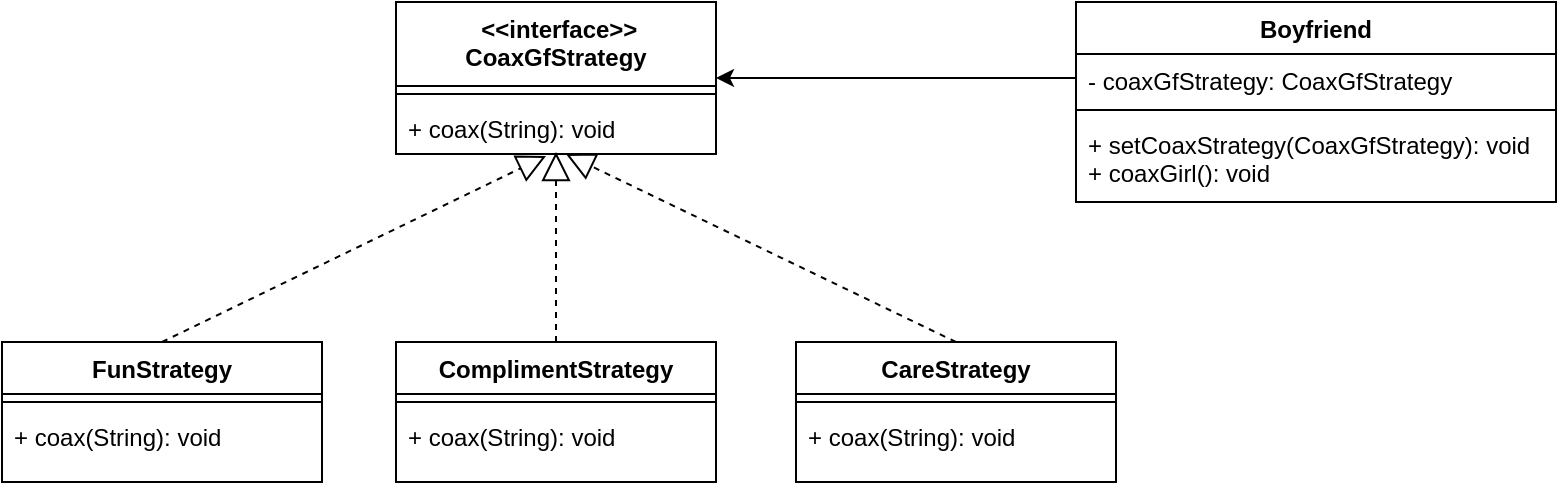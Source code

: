 <mxfile version="18.0.6" type="device"><diagram id="qekoS40VAbVcBSTxTQCF" name="第 1 页"><mxGraphModel dx="1059" dy="857" grid="1" gridSize="10" guides="1" tooltips="1" connect="1" arrows="1" fold="1" page="1" pageScale="1" pageWidth="827" pageHeight="1169" math="0" shadow="0"><root><mxCell id="0"/><mxCell id="1" parent="0"/><mxCell id="Luxx7Mhc73NXa_kB0dSB-1" value=" &lt;&lt;interface&gt;&gt;&#10;CoaxGfStrategy" style="swimlane;fontStyle=1;align=center;verticalAlign=top;childLayout=stackLayout;horizontal=1;startSize=42;horizontalStack=0;resizeParent=1;resizeParentMax=0;resizeLast=0;collapsible=1;marginBottom=0;" parent="1" vertex="1"><mxGeometry x="210" y="210" width="160" height="76" as="geometry"/></mxCell><mxCell id="Luxx7Mhc73NXa_kB0dSB-2" value="" style="line;strokeWidth=1;fillColor=none;align=left;verticalAlign=middle;spacingTop=-1;spacingLeft=3;spacingRight=3;rotatable=0;labelPosition=right;points=[];portConstraint=eastwest;" parent="Luxx7Mhc73NXa_kB0dSB-1" vertex="1"><mxGeometry y="42" width="160" height="8" as="geometry"/></mxCell><mxCell id="Luxx7Mhc73NXa_kB0dSB-3" value="+ coax(String): void" style="text;strokeColor=none;fillColor=none;align=left;verticalAlign=top;spacingLeft=4;spacingRight=4;overflow=hidden;rotatable=0;points=[[0,0.5],[1,0.5]];portConstraint=eastwest;" parent="Luxx7Mhc73NXa_kB0dSB-1" vertex="1"><mxGeometry y="50" width="160" height="26" as="geometry"/></mxCell><mxCell id="Luxx7Mhc73NXa_kB0dSB-4" value="FunStrategy" style="swimlane;fontStyle=1;align=center;verticalAlign=top;childLayout=stackLayout;horizontal=1;startSize=26;horizontalStack=0;resizeParent=1;resizeParentMax=0;resizeLast=0;collapsible=1;marginBottom=0;" parent="1" vertex="1"><mxGeometry x="13" y="380" width="160" height="70" as="geometry"/></mxCell><mxCell id="Luxx7Mhc73NXa_kB0dSB-5" value="" style="line;strokeWidth=1;fillColor=none;align=left;verticalAlign=middle;spacingTop=-1;spacingLeft=3;spacingRight=3;rotatable=0;labelPosition=right;points=[];portConstraint=eastwest;" parent="Luxx7Mhc73NXa_kB0dSB-4" vertex="1"><mxGeometry y="26" width="160" height="8" as="geometry"/></mxCell><mxCell id="Luxx7Mhc73NXa_kB0dSB-6" value="+ coax(String): void" style="text;strokeColor=none;fillColor=none;align=left;verticalAlign=top;spacingLeft=4;spacingRight=4;overflow=hidden;rotatable=0;points=[[0,0.5],[1,0.5]];portConstraint=eastwest;" parent="Luxx7Mhc73NXa_kB0dSB-4" vertex="1"><mxGeometry y="34" width="160" height="36" as="geometry"/></mxCell><mxCell id="Luxx7Mhc73NXa_kB0dSB-7" value="" style="endArrow=block;dashed=1;endFill=0;endSize=12;html=1;exitX=0.5;exitY=0;exitDx=0;exitDy=0;entryX=0.469;entryY=1.038;entryDx=0;entryDy=0;entryPerimeter=0;" parent="1" source="Luxx7Mhc73NXa_kB0dSB-4" target="Luxx7Mhc73NXa_kB0dSB-3" edge="1"><mxGeometry width="160" relative="1" as="geometry"><mxPoint x="13" y="500" as="sourcePoint"/><mxPoint x="205" y="307" as="targetPoint"/></mxGeometry></mxCell><mxCell id="Luxx7Mhc73NXa_kB0dSB-8" value="" style="endArrow=block;dashed=1;endFill=0;endSize=12;html=1;exitX=0.5;exitY=0;exitDx=0;exitDy=0;entryX=0.5;entryY=0.962;entryDx=0;entryDy=0;entryPerimeter=0;" parent="1" source="Luxx7Mhc73NXa_kB0dSB-9" target="Luxx7Mhc73NXa_kB0dSB-3" edge="1"><mxGeometry width="160" relative="1" as="geometry"><mxPoint x="303" y="380" as="sourcePoint"/><mxPoint x="203" y="310" as="targetPoint"/></mxGeometry></mxCell><mxCell id="Luxx7Mhc73NXa_kB0dSB-9" value="ComplimentStrategy" style="swimlane;fontStyle=1;align=center;verticalAlign=top;childLayout=stackLayout;horizontal=1;startSize=26;horizontalStack=0;resizeParent=1;resizeParentMax=0;resizeLast=0;collapsible=1;marginBottom=0;" parent="1" vertex="1"><mxGeometry x="210" y="380" width="160" height="70" as="geometry"/></mxCell><mxCell id="Luxx7Mhc73NXa_kB0dSB-10" value="" style="line;strokeWidth=1;fillColor=none;align=left;verticalAlign=middle;spacingTop=-1;spacingLeft=3;spacingRight=3;rotatable=0;labelPosition=right;points=[];portConstraint=eastwest;" parent="Luxx7Mhc73NXa_kB0dSB-9" vertex="1"><mxGeometry y="26" width="160" height="8" as="geometry"/></mxCell><mxCell id="Luxx7Mhc73NXa_kB0dSB-11" value="+ coax(String): void" style="text;strokeColor=none;fillColor=none;align=left;verticalAlign=top;spacingLeft=4;spacingRight=4;overflow=hidden;rotatable=0;points=[[0,0.5],[1,0.5]];portConstraint=eastwest;" parent="Luxx7Mhc73NXa_kB0dSB-9" vertex="1"><mxGeometry y="34" width="160" height="36" as="geometry"/></mxCell><mxCell id="Luxx7Mhc73NXa_kB0dSB-12" value="CareStrategy" style="swimlane;fontStyle=1;align=center;verticalAlign=top;childLayout=stackLayout;horizontal=1;startSize=26;horizontalStack=0;resizeParent=1;resizeParentMax=0;resizeLast=0;collapsible=1;marginBottom=0;" parent="1" vertex="1"><mxGeometry x="410" y="380" width="160" height="70" as="geometry"/></mxCell><mxCell id="Luxx7Mhc73NXa_kB0dSB-13" value="" style="line;strokeWidth=1;fillColor=none;align=left;verticalAlign=middle;spacingTop=-1;spacingLeft=3;spacingRight=3;rotatable=0;labelPosition=right;points=[];portConstraint=eastwest;" parent="Luxx7Mhc73NXa_kB0dSB-12" vertex="1"><mxGeometry y="26" width="160" height="8" as="geometry"/></mxCell><mxCell id="Luxx7Mhc73NXa_kB0dSB-14" value="+ coax(String): void" style="text;strokeColor=none;fillColor=none;align=left;verticalAlign=top;spacingLeft=4;spacingRight=4;overflow=hidden;rotatable=0;points=[[0,0.5],[1,0.5]];portConstraint=eastwest;" parent="Luxx7Mhc73NXa_kB0dSB-12" vertex="1"><mxGeometry y="34" width="160" height="36" as="geometry"/></mxCell><mxCell id="Luxx7Mhc73NXa_kB0dSB-15" value="" style="endArrow=block;dashed=1;endFill=0;endSize=12;html=1;exitX=0.5;exitY=0;exitDx=0;exitDy=0;entryX=0.531;entryY=1;entryDx=0;entryDy=0;entryPerimeter=0;" parent="1" source="Luxx7Mhc73NXa_kB0dSB-12" target="Luxx7Mhc73NXa_kB0dSB-3" edge="1"><mxGeometry width="160" relative="1" as="geometry"><mxPoint x="300" y="390" as="sourcePoint"/><mxPoint x="300" y="295.012" as="targetPoint"/></mxGeometry></mxCell><mxCell id="Luxx7Mhc73NXa_kB0dSB-16" value="Boyfriend&#10;" style="swimlane;fontStyle=1;align=center;verticalAlign=top;childLayout=stackLayout;horizontal=1;startSize=26;horizontalStack=0;resizeParent=1;resizeParentMax=0;resizeLast=0;collapsible=1;marginBottom=0;" parent="1" vertex="1"><mxGeometry x="550" y="210" width="240" height="100" as="geometry"/></mxCell><mxCell id="Luxx7Mhc73NXa_kB0dSB-17" value="- coaxGfStrategy: CoaxGfStrategy" style="text;strokeColor=none;fillColor=none;align=left;verticalAlign=top;spacingLeft=4;spacingRight=4;overflow=hidden;rotatable=0;points=[[0,0.5],[1,0.5]];portConstraint=eastwest;" parent="Luxx7Mhc73NXa_kB0dSB-16" vertex="1"><mxGeometry y="26" width="240" height="24" as="geometry"/></mxCell><mxCell id="Luxx7Mhc73NXa_kB0dSB-18" value="" style="line;strokeWidth=1;fillColor=none;align=left;verticalAlign=middle;spacingTop=-1;spacingLeft=3;spacingRight=3;rotatable=0;labelPosition=right;points=[];portConstraint=eastwest;" parent="Luxx7Mhc73NXa_kB0dSB-16" vertex="1"><mxGeometry y="50" width="240" height="8" as="geometry"/></mxCell><mxCell id="Luxx7Mhc73NXa_kB0dSB-19" value="+ setCoaxStrategy(CoaxGfStrategy): void&#10;+ coaxGirl(): void" style="text;strokeColor=none;fillColor=none;align=left;verticalAlign=top;spacingLeft=4;spacingRight=4;overflow=hidden;rotatable=0;points=[[0,0.5],[1,0.5]];portConstraint=eastwest;" parent="Luxx7Mhc73NXa_kB0dSB-16" vertex="1"><mxGeometry y="58" width="240" height="42" as="geometry"/></mxCell><mxCell id="Luxx7Mhc73NXa_kB0dSB-22" style="edgeStyle=orthogonalEdgeStyle;rounded=0;orthogonalLoop=1;jettySize=auto;html=1;exitX=0;exitY=0.5;exitDx=0;exitDy=0;entryX=1;entryY=0.5;entryDx=0;entryDy=0;" parent="1" source="Luxx7Mhc73NXa_kB0dSB-17" target="Luxx7Mhc73NXa_kB0dSB-1" edge="1"><mxGeometry relative="1" as="geometry"/></mxCell></root></mxGraphModel></diagram></mxfile>